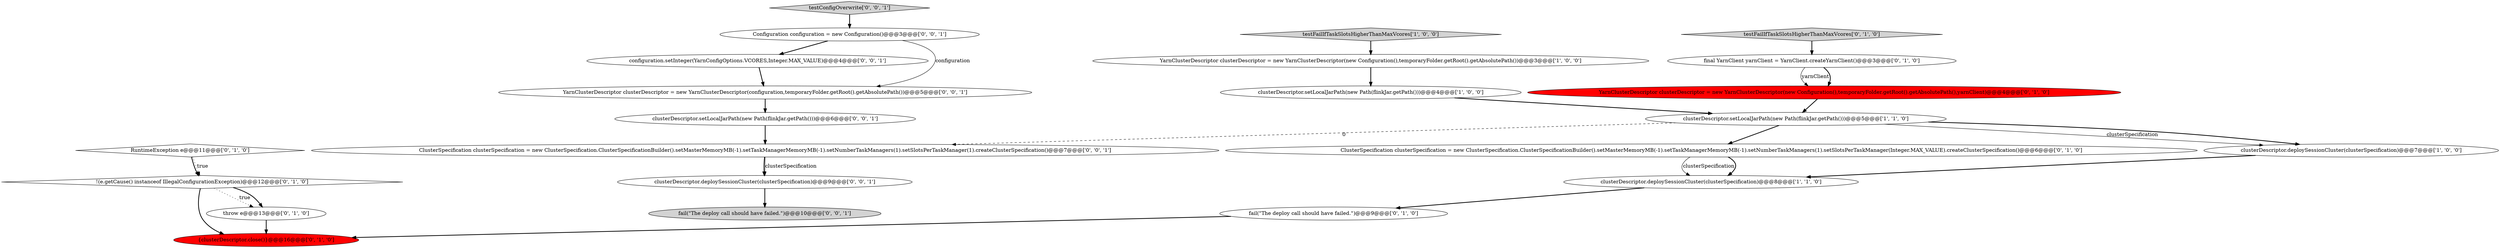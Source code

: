 digraph {
10 [style = filled, label = "{clusterDescriptor.close()}@@@16@@@['0', '1', '0']", fillcolor = red, shape = ellipse image = "AAA1AAABBB2BBB"];
18 [style = filled, label = "testConfigOverwrite['0', '0', '1']", fillcolor = lightgray, shape = diamond image = "AAA0AAABBB3BBB"];
1 [style = filled, label = "clusterDescriptor.setLocalJarPath(new Path(flinkJar.getPath()))@@@5@@@['1', '1', '0']", fillcolor = white, shape = ellipse image = "AAA0AAABBB1BBB"];
15 [style = filled, label = "ClusterSpecification clusterSpecification = new ClusterSpecification.ClusterSpecificationBuilder().setMasterMemoryMB(-1).setTaskManagerMemoryMB(-1).setNumberTaskManagers(1).setSlotsPerTaskManager(1).createClusterSpecification()@@@7@@@['0', '0', '1']", fillcolor = white, shape = ellipse image = "AAA0AAABBB3BBB"];
8 [style = filled, label = "ClusterSpecification clusterSpecification = new ClusterSpecification.ClusterSpecificationBuilder().setMasterMemoryMB(-1).setTaskManagerMemoryMB(-1).setNumberTaskManagers(1).setSlotsPerTaskManager(Integer.MAX_VALUE).createClusterSpecification()@@@6@@@['0', '1', '0']", fillcolor = white, shape = ellipse image = "AAA0AAABBB2BBB"];
9 [style = filled, label = "RuntimeException e@@@11@@@['0', '1', '0']", fillcolor = white, shape = diamond image = "AAA0AAABBB2BBB"];
5 [style = filled, label = "testFailIfTaskSlotsHigherThanMaxVcores['1', '0', '0']", fillcolor = lightgray, shape = diamond image = "AAA0AAABBB1BBB"];
14 [style = filled, label = "testFailIfTaskSlotsHigherThanMaxVcores['0', '1', '0']", fillcolor = lightgray, shape = diamond image = "AAA0AAABBB2BBB"];
22 [style = filled, label = "Configuration configuration = new Configuration()@@@3@@@['0', '0', '1']", fillcolor = white, shape = ellipse image = "AAA0AAABBB3BBB"];
11 [style = filled, label = "!(e.getCause() instanceof IllegalConfigurationException)@@@12@@@['0', '1', '0']", fillcolor = white, shape = diamond image = "AAA0AAABBB2BBB"];
16 [style = filled, label = "clusterDescriptor.deploySessionCluster(clusterSpecification)@@@9@@@['0', '0', '1']", fillcolor = white, shape = ellipse image = "AAA0AAABBB3BBB"];
2 [style = filled, label = "clusterDescriptor.deploySessionCluster(clusterSpecification)@@@7@@@['1', '0', '0']", fillcolor = white, shape = ellipse image = "AAA0AAABBB1BBB"];
21 [style = filled, label = "clusterDescriptor.setLocalJarPath(new Path(flinkJar.getPath()))@@@6@@@['0', '0', '1']", fillcolor = white, shape = ellipse image = "AAA0AAABBB3BBB"];
19 [style = filled, label = "configuration.setInteger(YarnConfigOptions.VCORES,Integer.MAX_VALUE)@@@4@@@['0', '0', '1']", fillcolor = white, shape = ellipse image = "AAA0AAABBB3BBB"];
12 [style = filled, label = "fail(\"The deploy call should have failed.\")@@@9@@@['0', '1', '0']", fillcolor = white, shape = ellipse image = "AAA0AAABBB2BBB"];
3 [style = filled, label = "clusterDescriptor.setLocalJarPath(new Path(flinkJar.getPath()))@@@4@@@['1', '0', '0']", fillcolor = white, shape = ellipse image = "AAA0AAABBB1BBB"];
6 [style = filled, label = "final YarnClient yarnClient = YarnClient.createYarnClient()@@@3@@@['0', '1', '0']", fillcolor = white, shape = ellipse image = "AAA0AAABBB2BBB"];
13 [style = filled, label = "throw e@@@13@@@['0', '1', '0']", fillcolor = white, shape = ellipse image = "AAA0AAABBB2BBB"];
4 [style = filled, label = "YarnClusterDescriptor clusterDescriptor = new YarnClusterDescriptor(new Configuration(),temporaryFolder.getRoot().getAbsolutePath())@@@3@@@['1', '0', '0']", fillcolor = white, shape = ellipse image = "AAA0AAABBB1BBB"];
20 [style = filled, label = "YarnClusterDescriptor clusterDescriptor = new YarnClusterDescriptor(configuration,temporaryFolder.getRoot().getAbsolutePath())@@@5@@@['0', '0', '1']", fillcolor = white, shape = ellipse image = "AAA0AAABBB3BBB"];
17 [style = filled, label = "fail(\"The deploy call should have failed.\")@@@10@@@['0', '0', '1']", fillcolor = lightgray, shape = ellipse image = "AAA0AAABBB3BBB"];
7 [style = filled, label = "YarnClusterDescriptor clusterDescriptor = new YarnClusterDescriptor(new Configuration(),temporaryFolder.getRoot().getAbsolutePath(),yarnClient)@@@4@@@['0', '1', '0']", fillcolor = red, shape = ellipse image = "AAA1AAABBB2BBB"];
0 [style = filled, label = "clusterDescriptor.deploySessionCluster(clusterSpecification)@@@8@@@['1', '1', '0']", fillcolor = white, shape = ellipse image = "AAA0AAABBB1BBB"];
13->10 [style = bold, label=""];
6->7 [style = solid, label="yarnClient"];
4->3 [style = bold, label=""];
7->1 [style = bold, label=""];
1->8 [style = bold, label=""];
9->11 [style = bold, label=""];
3->1 [style = bold, label=""];
22->19 [style = bold, label=""];
8->0 [style = solid, label="clusterSpecification"];
1->15 [style = dashed, label="0"];
19->20 [style = bold, label=""];
21->15 [style = bold, label=""];
0->12 [style = bold, label=""];
9->11 [style = dotted, label="true"];
1->2 [style = solid, label="clusterSpecification"];
16->17 [style = bold, label=""];
11->13 [style = dotted, label="true"];
15->16 [style = bold, label=""];
20->21 [style = bold, label=""];
8->0 [style = bold, label=""];
22->20 [style = solid, label="configuration"];
2->0 [style = bold, label=""];
12->10 [style = bold, label=""];
18->22 [style = bold, label=""];
11->10 [style = bold, label=""];
15->16 [style = solid, label="clusterSpecification"];
11->13 [style = bold, label=""];
5->4 [style = bold, label=""];
1->2 [style = bold, label=""];
6->7 [style = bold, label=""];
14->6 [style = bold, label=""];
}
